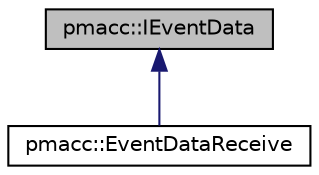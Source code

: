 digraph "pmacc::IEventData"
{
 // LATEX_PDF_SIZE
  edge [fontname="Helvetica",fontsize="10",labelfontname="Helvetica",labelfontsize="10"];
  node [fontname="Helvetica",fontsize="10",shape=record];
  Node1 [label="pmacc::IEventData",height=0.2,width=0.4,color="black", fillcolor="grey75", style="filled", fontcolor="black",tooltip="Base class for event data."];
  Node1 -> Node2 [dir="back",color="midnightblue",fontsize="10",style="solid",fontname="Helvetica"];
  Node2 [label="pmacc::EventDataReceive",height=0.2,width=0.4,color="black", fillcolor="white", style="filled",URL="$classpmacc_1_1_event_data_receive.html",tooltip=" "];
}
